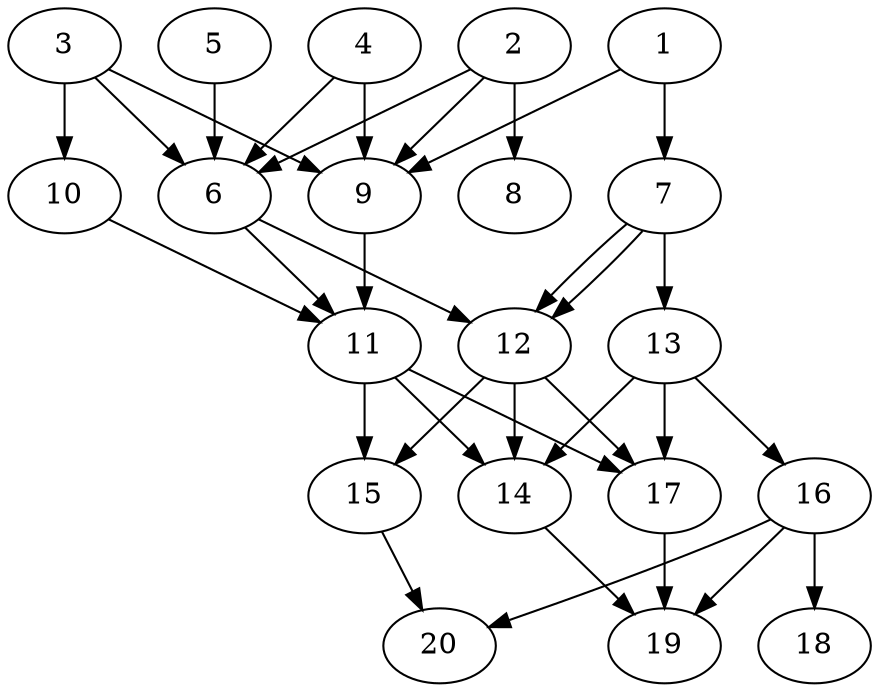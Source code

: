 // DAG automatically generated by daggen at Tue Jul 23 14:28:59 2019
// ./daggen --dot -n 20 --ccr 0.4 --fat 0.6 --regular 0.5 --density 0.7 --mindata 5242880 --maxdata 52428800 
digraph G {
  1 [size="73986560", alpha="0.17", expect_size="29594624"] 
  1 -> 7 [size ="29594624"]
  1 -> 9 [size ="29594624"]
  2 [size="113899520", alpha="0.03", expect_size="45559808"] 
  2 -> 6 [size ="45559808"]
  2 -> 8 [size ="45559808"]
  2 -> 9 [size ="45559808"]
  3 [size="58122240", alpha="0.03", expect_size="23248896"] 
  3 -> 6 [size ="23248896"]
  3 -> 9 [size ="23248896"]
  3 -> 10 [size ="23248896"]
  4 [size="77265920", alpha="0.13", expect_size="30906368"] 
  4 -> 6 [size ="30906368"]
  4 -> 9 [size ="30906368"]
  5 [size="62819840", alpha="0.16", expect_size="25127936"] 
  5 -> 6 [size ="25127936"]
  6 [size="109926400", alpha="0.16", expect_size="43970560"] 
  6 -> 11 [size ="43970560"]
  6 -> 12 [size ="43970560"]
  7 [size="95582720", alpha="0.08", expect_size="38233088"] 
  7 -> 12 [size ="38233088"]
  7 -> 12 [size ="38233088"]
  7 -> 13 [size ="38233088"]
  8 [size="38965760", alpha="0.05", expect_size="15586304"] 
  9 [size="23372800", alpha="0.13", expect_size="9349120"] 
  9 -> 11 [size ="9349120"]
  10 [size="80647680", alpha="0.19", expect_size="32259072"] 
  10 -> 11 [size ="32259072"]
  11 [size="58749440", alpha="0.10", expect_size="23499776"] 
  11 -> 14 [size ="23499776"]
  11 -> 15 [size ="23499776"]
  11 -> 17 [size ="23499776"]
  12 [size="38533120", alpha="0.09", expect_size="15413248"] 
  12 -> 14 [size ="15413248"]
  12 -> 15 [size ="15413248"]
  12 -> 17 [size ="15413248"]
  13 [size="58030080", alpha="0.16", expect_size="23212032"] 
  13 -> 14 [size ="23212032"]
  13 -> 16 [size ="23212032"]
  13 -> 17 [size ="23212032"]
  14 [size="76423680", alpha="0.19", expect_size="30569472"] 
  14 -> 19 [size ="30569472"]
  15 [size="32542720", alpha="0.10", expect_size="13017088"] 
  15 -> 20 [size ="13017088"]
  16 [size="125716480", alpha="0.06", expect_size="50286592"] 
  16 -> 18 [size ="50286592"]
  16 -> 19 [size ="50286592"]
  16 -> 20 [size ="50286592"]
  17 [size="100472320", alpha="0.11", expect_size="40188928"] 
  17 -> 19 [size ="40188928"]
  18 [size="31636480", alpha="0.19", expect_size="12654592"] 
  19 [size="59425280", alpha="0.06", expect_size="23770112"] 
  20 [size="20823040", alpha="0.14", expect_size="8329216"] 
}
